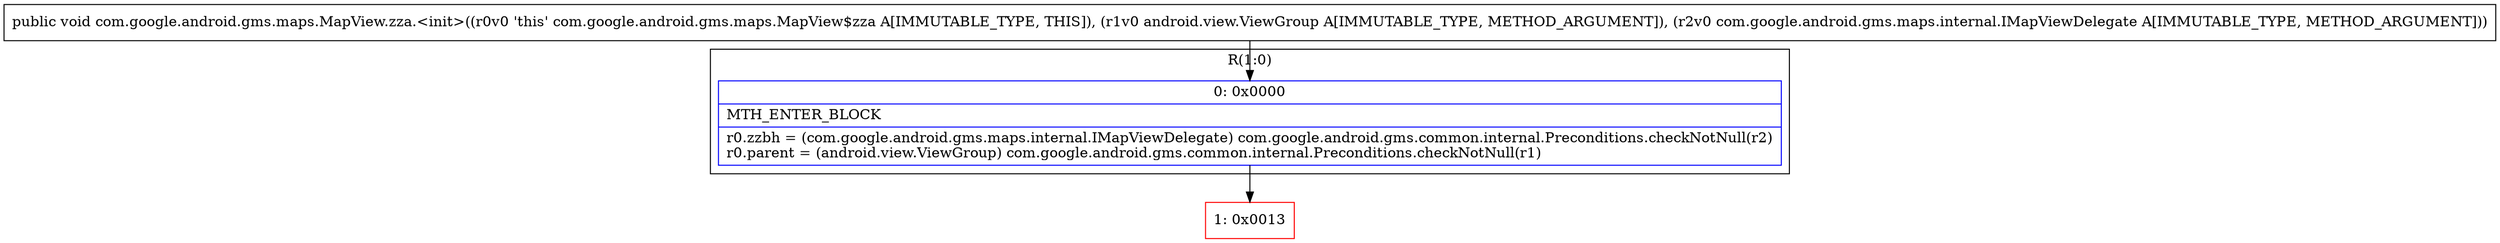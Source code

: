 digraph "CFG forcom.google.android.gms.maps.MapView.zza.\<init\>(Landroid\/view\/ViewGroup;Lcom\/google\/android\/gms\/maps\/internal\/IMapViewDelegate;)V" {
subgraph cluster_Region_135864661 {
label = "R(1:0)";
node [shape=record,color=blue];
Node_0 [shape=record,label="{0\:\ 0x0000|MTH_ENTER_BLOCK\l|r0.zzbh = (com.google.android.gms.maps.internal.IMapViewDelegate) com.google.android.gms.common.internal.Preconditions.checkNotNull(r2)\lr0.parent = (android.view.ViewGroup) com.google.android.gms.common.internal.Preconditions.checkNotNull(r1)\l}"];
}
Node_1 [shape=record,color=red,label="{1\:\ 0x0013}"];
MethodNode[shape=record,label="{public void com.google.android.gms.maps.MapView.zza.\<init\>((r0v0 'this' com.google.android.gms.maps.MapView$zza A[IMMUTABLE_TYPE, THIS]), (r1v0 android.view.ViewGroup A[IMMUTABLE_TYPE, METHOD_ARGUMENT]), (r2v0 com.google.android.gms.maps.internal.IMapViewDelegate A[IMMUTABLE_TYPE, METHOD_ARGUMENT])) }"];
MethodNode -> Node_0;
Node_0 -> Node_1;
}

